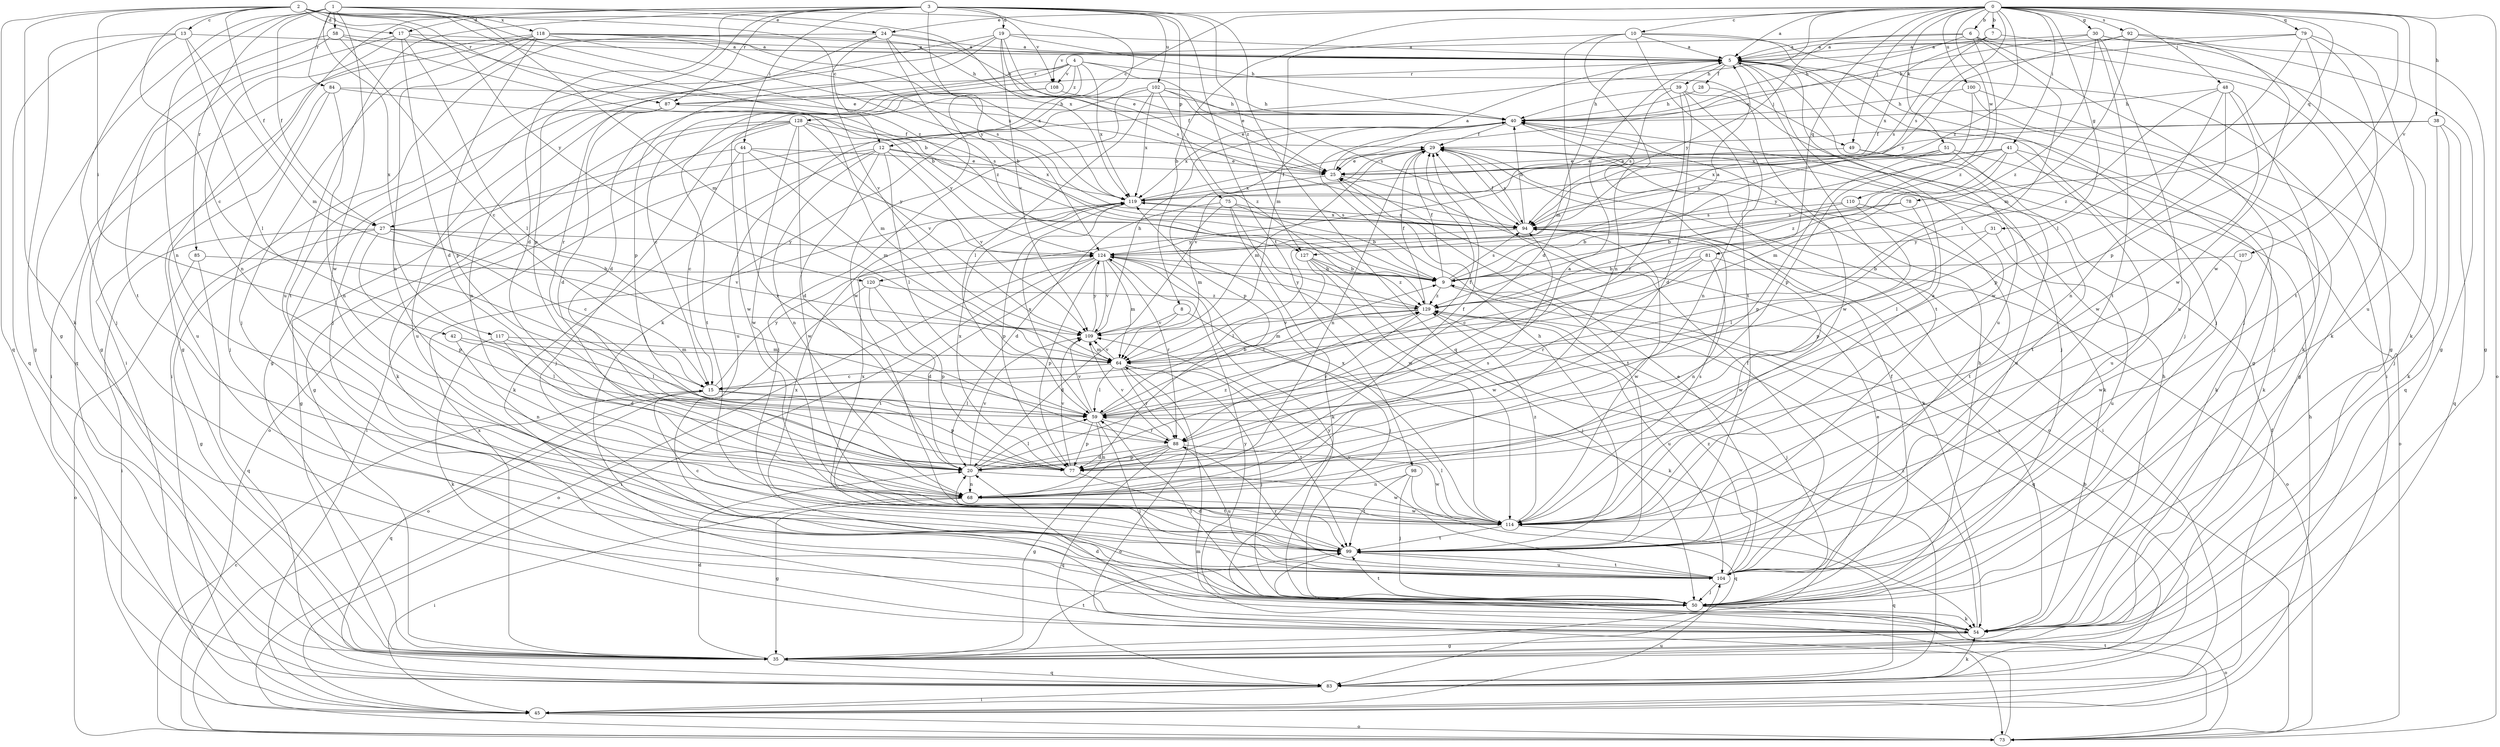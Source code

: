 strict digraph  {
0;
1;
2;
3;
4;
5;
6;
7;
8;
9;
10;
12;
13;
15;
17;
19;
20;
24;
25;
27;
28;
29;
30;
31;
35;
38;
39;
40;
41;
42;
44;
45;
48;
49;
50;
51;
54;
58;
59;
64;
68;
73;
75;
77;
78;
79;
81;
83;
84;
85;
87;
88;
92;
94;
98;
99;
100;
102;
104;
107;
108;
109;
110;
114;
117;
118;
119;
120;
124;
127;
128;
129;
0 -> 5  [label=a];
0 -> 6  [label=b];
0 -> 7  [label=b];
0 -> 8  [label=b];
0 -> 10  [label=c];
0 -> 12  [label=c];
0 -> 24  [label=e];
0 -> 27  [label=f];
0 -> 30  [label=g];
0 -> 31  [label=g];
0 -> 38  [label=h];
0 -> 41  [label=i];
0 -> 48  [label=j];
0 -> 49  [label=j];
0 -> 51  [label=k];
0 -> 73  [label=o];
0 -> 78  [label=q];
0 -> 79  [label=q];
0 -> 81  [label=q];
0 -> 92  [label=s];
0 -> 94  [label=s];
0 -> 100  [label=u];
0 -> 107  [label=v];
0 -> 110  [label=w];
0 -> 114  [label=w];
0 -> 120  [label=y];
0 -> 127  [label=z];
1 -> 27  [label=f];
1 -> 35  [label=g];
1 -> 58  [label=l];
1 -> 64  [label=m];
1 -> 68  [label=n];
1 -> 84  [label=r];
1 -> 85  [label=r];
1 -> 108  [label=v];
1 -> 114  [label=w];
1 -> 117  [label=x];
1 -> 118  [label=x];
1 -> 119  [label=x];
2 -> 9  [label=b];
2 -> 12  [label=c];
2 -> 13  [label=c];
2 -> 15  [label=c];
2 -> 17  [label=d];
2 -> 24  [label=e];
2 -> 27  [label=f];
2 -> 42  [label=i];
2 -> 54  [label=k];
2 -> 83  [label=q];
2 -> 87  [label=r];
2 -> 120  [label=y];
2 -> 127  [label=z];
3 -> 17  [label=d];
3 -> 19  [label=d];
3 -> 20  [label=d];
3 -> 44  [label=i];
3 -> 45  [label=i];
3 -> 54  [label=k];
3 -> 75  [label=p];
3 -> 77  [label=p];
3 -> 83  [label=q];
3 -> 87  [label=r];
3 -> 98  [label=t];
3 -> 102  [label=u];
3 -> 104  [label=u];
3 -> 124  [label=y];
3 -> 127  [label=z];
4 -> 20  [label=d];
4 -> 25  [label=e];
4 -> 35  [label=g];
4 -> 49  [label=j];
4 -> 87  [label=r];
4 -> 108  [label=v];
4 -> 114  [label=w];
4 -> 119  [label=x];
4 -> 128  [label=z];
5 -> 28  [label=f];
5 -> 35  [label=g];
5 -> 39  [label=h];
5 -> 50  [label=j];
5 -> 54  [label=k];
5 -> 64  [label=m];
5 -> 87  [label=r];
5 -> 99  [label=t];
5 -> 104  [label=u];
5 -> 114  [label=w];
6 -> 5  [label=a];
6 -> 35  [label=g];
6 -> 40  [label=h];
6 -> 50  [label=j];
6 -> 59  [label=l];
6 -> 108  [label=v];
6 -> 129  [label=z];
7 -> 5  [label=a];
7 -> 54  [label=k];
7 -> 94  [label=s];
7 -> 119  [label=x];
8 -> 20  [label=d];
8 -> 54  [label=k];
8 -> 109  [label=v];
9 -> 5  [label=a];
9 -> 29  [label=f];
9 -> 83  [label=q];
9 -> 94  [label=s];
9 -> 129  [label=z];
10 -> 5  [label=a];
10 -> 20  [label=d];
10 -> 45  [label=i];
10 -> 50  [label=j];
10 -> 64  [label=m];
10 -> 68  [label=n];
10 -> 99  [label=t];
12 -> 25  [label=e];
12 -> 45  [label=i];
12 -> 54  [label=k];
12 -> 59  [label=l];
12 -> 68  [label=n];
12 -> 109  [label=v];
12 -> 114  [label=w];
12 -> 119  [label=x];
13 -> 5  [label=a];
13 -> 35  [label=g];
13 -> 50  [label=j];
13 -> 59  [label=l];
13 -> 64  [label=m];
13 -> 83  [label=q];
15 -> 59  [label=l];
15 -> 77  [label=p];
15 -> 83  [label=q];
15 -> 124  [label=y];
15 -> 129  [label=z];
17 -> 5  [label=a];
17 -> 20  [label=d];
17 -> 25  [label=e];
17 -> 45  [label=i];
17 -> 59  [label=l];
17 -> 68  [label=n];
19 -> 5  [label=a];
19 -> 25  [label=e];
19 -> 40  [label=h];
19 -> 50  [label=j];
19 -> 77  [label=p];
19 -> 94  [label=s];
19 -> 99  [label=t];
19 -> 109  [label=v];
20 -> 5  [label=a];
20 -> 59  [label=l];
20 -> 68  [label=n];
20 -> 109  [label=v];
20 -> 114  [label=w];
20 -> 129  [label=z];
24 -> 5  [label=a];
24 -> 40  [label=h];
24 -> 45  [label=i];
24 -> 88  [label=r];
24 -> 109  [label=v];
24 -> 119  [label=x];
24 -> 129  [label=z];
25 -> 5  [label=a];
25 -> 54  [label=k];
25 -> 99  [label=t];
25 -> 119  [label=x];
27 -> 15  [label=c];
27 -> 35  [label=g];
27 -> 45  [label=i];
27 -> 77  [label=p];
27 -> 109  [label=v];
27 -> 124  [label=y];
28 -> 40  [label=h];
28 -> 114  [label=w];
29 -> 25  [label=e];
29 -> 45  [label=i];
29 -> 54  [label=k];
29 -> 64  [label=m];
29 -> 68  [label=n];
29 -> 94  [label=s];
29 -> 109  [label=v];
30 -> 5  [label=a];
30 -> 25  [label=e];
30 -> 35  [label=g];
30 -> 54  [label=k];
30 -> 99  [label=t];
30 -> 104  [label=u];
30 -> 129  [label=z];
31 -> 59  [label=l];
31 -> 104  [label=u];
31 -> 124  [label=y];
35 -> 20  [label=d];
35 -> 25  [label=e];
35 -> 83  [label=q];
35 -> 99  [label=t];
35 -> 119  [label=x];
38 -> 29  [label=f];
38 -> 50  [label=j];
38 -> 54  [label=k];
38 -> 83  [label=q];
38 -> 119  [label=x];
39 -> 20  [label=d];
39 -> 40  [label=h];
39 -> 50  [label=j];
39 -> 68  [label=n];
39 -> 88  [label=r];
39 -> 94  [label=s];
40 -> 29  [label=f];
40 -> 73  [label=o];
40 -> 77  [label=p];
40 -> 119  [label=x];
41 -> 25  [label=e];
41 -> 54  [label=k];
41 -> 64  [label=m];
41 -> 104  [label=u];
41 -> 119  [label=x];
41 -> 124  [label=y];
41 -> 129  [label=z];
42 -> 59  [label=l];
42 -> 64  [label=m];
42 -> 68  [label=n];
44 -> 15  [label=c];
44 -> 25  [label=e];
44 -> 35  [label=g];
44 -> 64  [label=m];
44 -> 88  [label=r];
44 -> 124  [label=y];
45 -> 29  [label=f];
45 -> 40  [label=h];
45 -> 73  [label=o];
45 -> 104  [label=u];
48 -> 40  [label=h];
48 -> 50  [label=j];
48 -> 68  [label=n];
48 -> 77  [label=p];
48 -> 114  [label=w];
48 -> 129  [label=z];
49 -> 25  [label=e];
49 -> 54  [label=k];
49 -> 104  [label=u];
50 -> 29  [label=f];
50 -> 40  [label=h];
50 -> 54  [label=k];
50 -> 59  [label=l];
50 -> 73  [label=o];
50 -> 99  [label=t];
50 -> 124  [label=y];
51 -> 25  [label=e];
51 -> 73  [label=o];
51 -> 77  [label=p];
51 -> 94  [label=s];
51 -> 99  [label=t];
54 -> 20  [label=d];
54 -> 35  [label=g];
54 -> 40  [label=h];
54 -> 94  [label=s];
54 -> 124  [label=y];
54 -> 129  [label=z];
58 -> 5  [label=a];
58 -> 9  [label=b];
58 -> 15  [label=c];
58 -> 35  [label=g];
58 -> 99  [label=t];
59 -> 9  [label=b];
59 -> 29  [label=f];
59 -> 50  [label=j];
59 -> 68  [label=n];
59 -> 77  [label=p];
59 -> 88  [label=r];
59 -> 109  [label=v];
59 -> 119  [label=x];
64 -> 15  [label=c];
64 -> 50  [label=j];
64 -> 59  [label=l];
64 -> 73  [label=o];
64 -> 88  [label=r];
64 -> 99  [label=t];
64 -> 109  [label=v];
68 -> 35  [label=g];
68 -> 45  [label=i];
68 -> 94  [label=s];
68 -> 114  [label=w];
73 -> 15  [label=c];
73 -> 64  [label=m];
73 -> 99  [label=t];
75 -> 9  [label=b];
75 -> 20  [label=d];
75 -> 54  [label=k];
75 -> 64  [label=m];
75 -> 94  [label=s];
75 -> 114  [label=w];
77 -> 29  [label=f];
77 -> 99  [label=t];
77 -> 109  [label=v];
77 -> 119  [label=x];
78 -> 9  [label=b];
78 -> 59  [label=l];
78 -> 94  [label=s];
79 -> 5  [label=a];
79 -> 40  [label=h];
79 -> 59  [label=l];
79 -> 77  [label=p];
79 -> 99  [label=t];
79 -> 104  [label=u];
81 -> 9  [label=b];
81 -> 15  [label=c];
81 -> 68  [label=n];
81 -> 88  [label=r];
81 -> 114  [label=w];
83 -> 9  [label=b];
83 -> 45  [label=i];
83 -> 54  [label=k];
84 -> 40  [label=h];
84 -> 50  [label=j];
84 -> 68  [label=n];
84 -> 94  [label=s];
84 -> 104  [label=u];
85 -> 9  [label=b];
85 -> 73  [label=o];
85 -> 83  [label=q];
87 -> 20  [label=d];
87 -> 64  [label=m];
87 -> 68  [label=n];
87 -> 104  [label=u];
88 -> 20  [label=d];
88 -> 35  [label=g];
88 -> 77  [label=p];
88 -> 83  [label=q];
88 -> 104  [label=u];
88 -> 109  [label=v];
88 -> 114  [label=w];
92 -> 5  [label=a];
92 -> 35  [label=g];
92 -> 64  [label=m];
92 -> 114  [label=w];
92 -> 124  [label=y];
94 -> 29  [label=f];
94 -> 40  [label=h];
94 -> 73  [label=o];
94 -> 114  [label=w];
94 -> 119  [label=x];
94 -> 124  [label=y];
98 -> 50  [label=j];
98 -> 68  [label=n];
98 -> 83  [label=q];
98 -> 99  [label=t];
99 -> 15  [label=c];
99 -> 20  [label=d];
99 -> 40  [label=h];
99 -> 104  [label=u];
99 -> 119  [label=x];
100 -> 35  [label=g];
100 -> 40  [label=h];
100 -> 77  [label=p];
100 -> 83  [label=q];
102 -> 25  [label=e];
102 -> 40  [label=h];
102 -> 50  [label=j];
102 -> 59  [label=l];
102 -> 94  [label=s];
102 -> 104  [label=u];
102 -> 119  [label=x];
102 -> 129  [label=z];
104 -> 25  [label=e];
104 -> 29  [label=f];
104 -> 50  [label=j];
104 -> 88  [label=r];
104 -> 99  [label=t];
104 -> 109  [label=v];
104 -> 119  [label=x];
104 -> 129  [label=z];
107 -> 9  [label=b];
107 -> 114  [label=w];
108 -> 15  [label=c];
108 -> 40  [label=h];
108 -> 99  [label=t];
108 -> 114  [label=w];
109 -> 40  [label=h];
109 -> 64  [label=m];
109 -> 124  [label=y];
110 -> 9  [label=b];
110 -> 77  [label=p];
110 -> 94  [label=s];
110 -> 99  [label=t];
114 -> 5  [label=a];
114 -> 59  [label=l];
114 -> 83  [label=q];
114 -> 94  [label=s];
114 -> 99  [label=t];
114 -> 119  [label=x];
114 -> 129  [label=z];
117 -> 20  [label=d];
117 -> 54  [label=k];
117 -> 59  [label=l];
117 -> 64  [label=m];
118 -> 5  [label=a];
118 -> 9  [label=b];
118 -> 35  [label=g];
118 -> 40  [label=h];
118 -> 50  [label=j];
118 -> 68  [label=n];
118 -> 77  [label=p];
118 -> 83  [label=q];
118 -> 94  [label=s];
118 -> 119  [label=x];
119 -> 29  [label=f];
119 -> 77  [label=p];
119 -> 94  [label=s];
120 -> 20  [label=d];
120 -> 73  [label=o];
120 -> 77  [label=p];
120 -> 129  [label=z];
124 -> 9  [label=b];
124 -> 45  [label=i];
124 -> 50  [label=j];
124 -> 64  [label=m];
124 -> 73  [label=o];
124 -> 77  [label=p];
124 -> 88  [label=r];
124 -> 99  [label=t];
124 -> 109  [label=v];
127 -> 9  [label=b];
127 -> 50  [label=j];
127 -> 59  [label=l];
127 -> 114  [label=w];
127 -> 129  [label=z];
128 -> 20  [label=d];
128 -> 29  [label=f];
128 -> 35  [label=g];
128 -> 50  [label=j];
128 -> 54  [label=k];
128 -> 73  [label=o];
128 -> 109  [label=v];
128 -> 114  [label=w];
128 -> 124  [label=y];
129 -> 29  [label=f];
129 -> 50  [label=j];
129 -> 64  [label=m];
129 -> 88  [label=r];
129 -> 104  [label=u];
129 -> 109  [label=v];
129 -> 124  [label=y];
}
